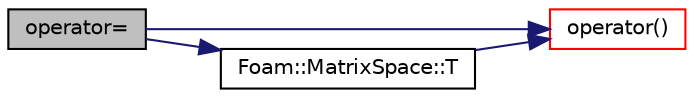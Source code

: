 digraph "operator="
{
  bgcolor="transparent";
  edge [fontname="Helvetica",fontsize="10",labelfontname="Helvetica",labelfontsize="10"];
  node [fontname="Helvetica",fontsize="10",shape=record];
  rankdir="LR";
  Node1 [label="operator=",height=0.2,width=0.4,color="black", fillcolor="grey75", style="filled", fontcolor="black"];
  Node1 -> Node2 [color="midnightblue",fontsize="10",style="solid",fontname="Helvetica"];
  Node2 [label="operator()",height=0.2,width=0.4,color="red",URL="$a00142.html#a53bd706fcfff646196cb4d8a6f231c28",tooltip="Construct and return the sub-tensor corresponding to this block. "];
  Node1 -> Node3 [color="midnightblue",fontsize="10",style="solid",fontname="Helvetica"];
  Node3 [label="Foam::MatrixSpace::T",height=0.2,width=0.4,color="black",URL="$a01470.html#af1847c7c7d28743083cd2c4fe82e5efc",tooltip="Return the transpose of the matrix. "];
  Node3 -> Node2 [color="midnightblue",fontsize="10",style="solid",fontname="Helvetica"];
}
